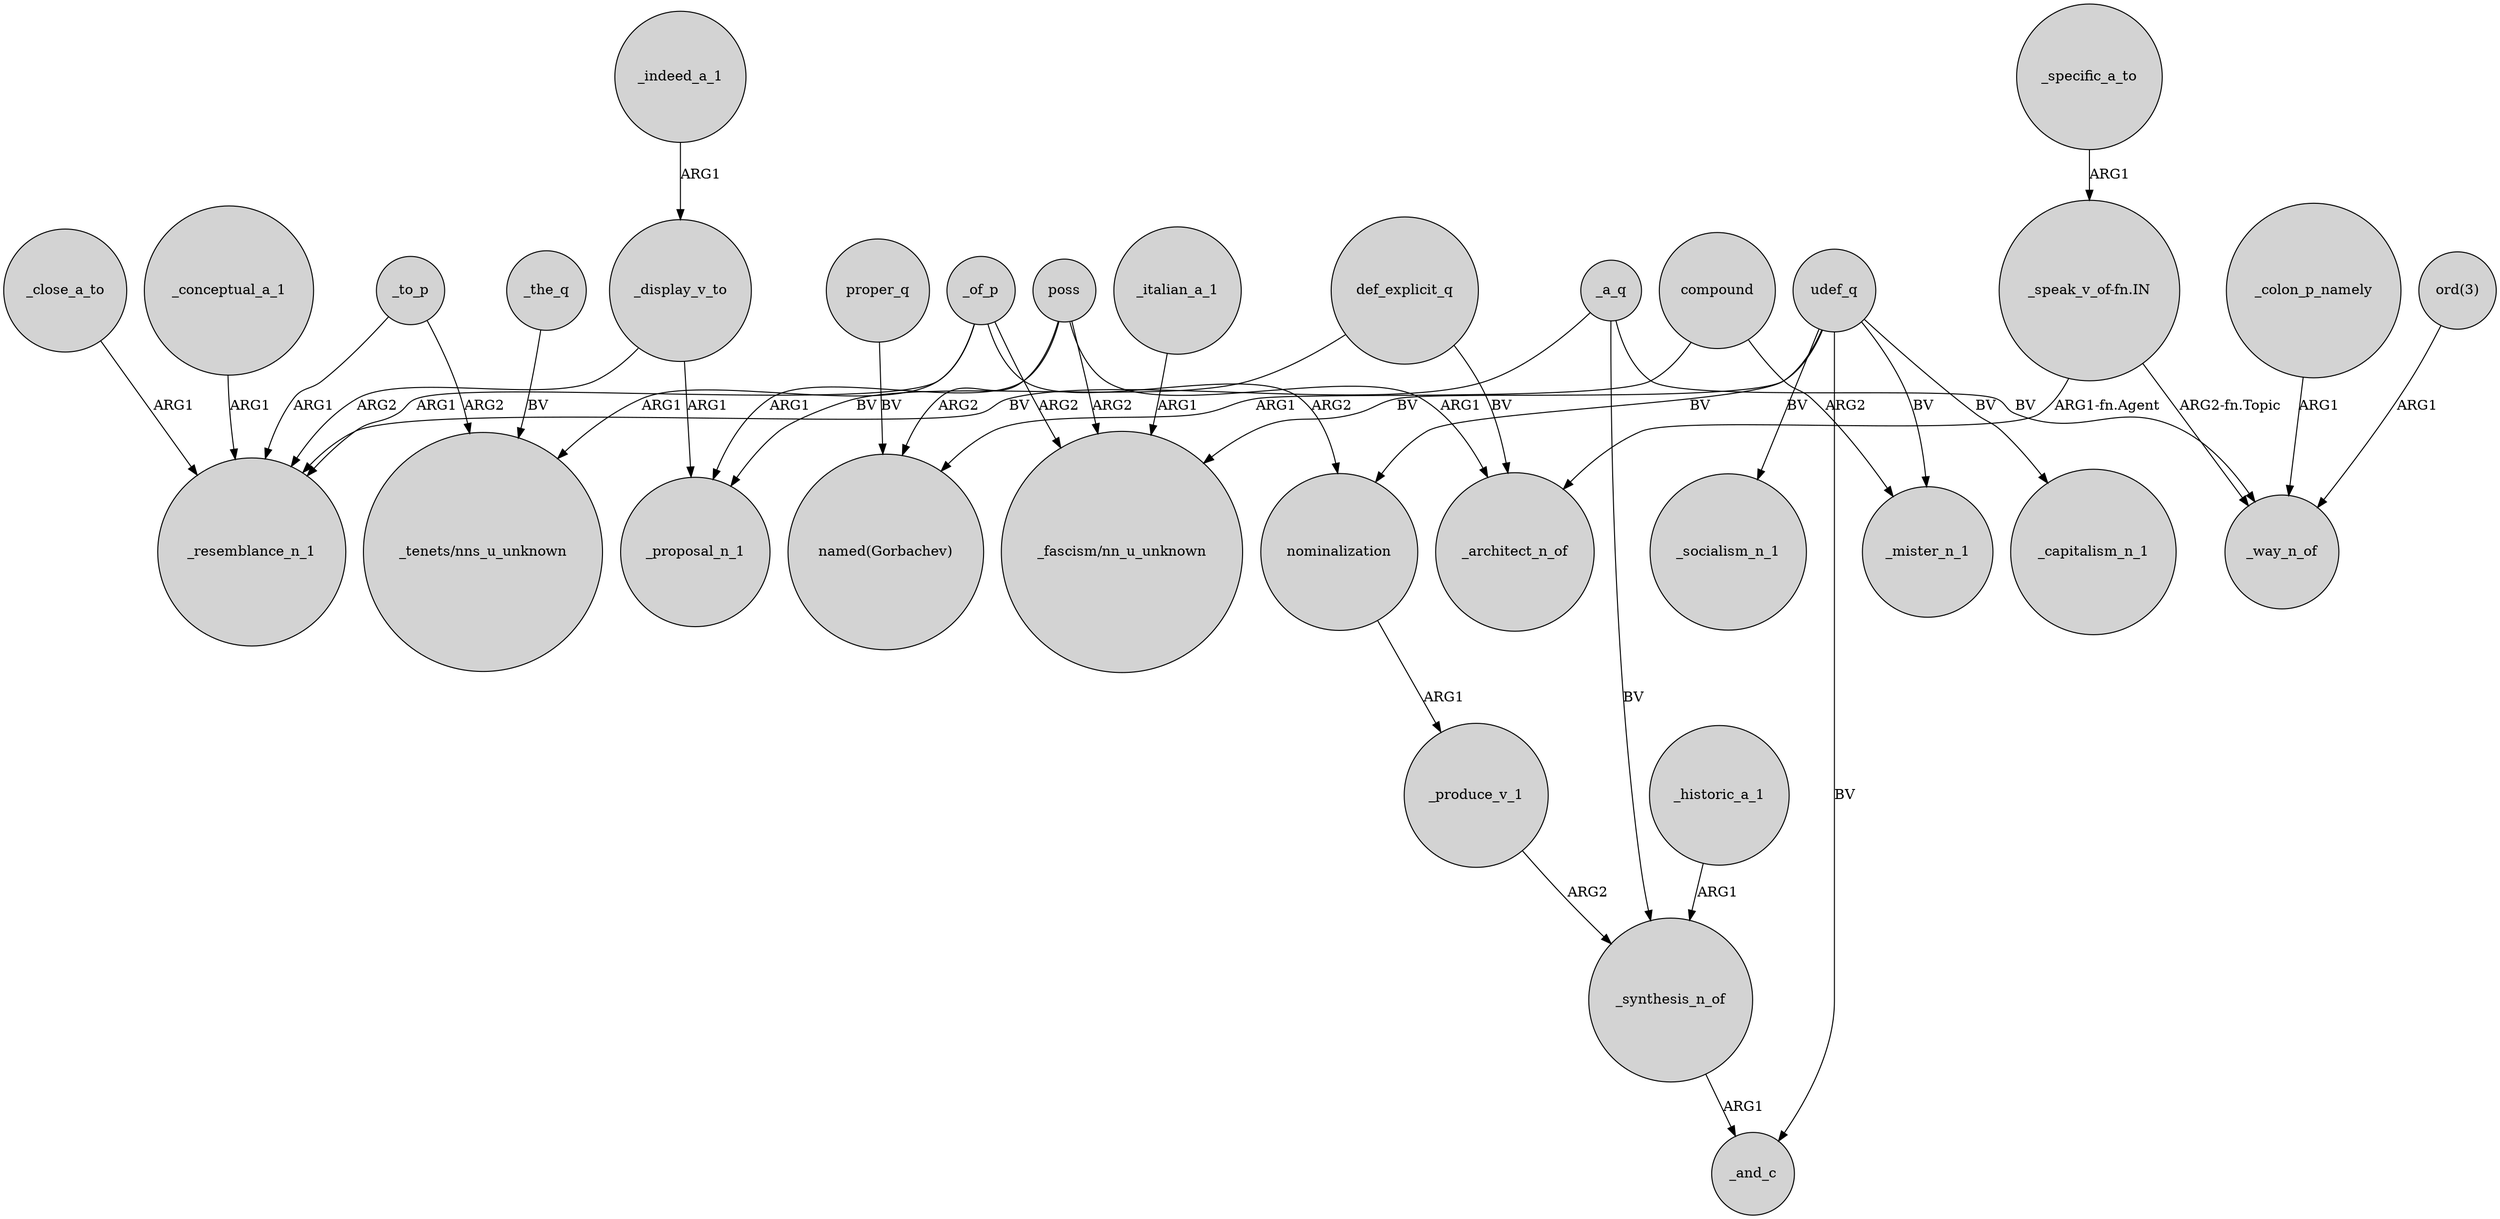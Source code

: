 digraph {
	node [shape=circle style=filled]
	_of_p -> _resemblance_n_1 [label=ARG1]
	poss -> "named(Gorbachev)" [label=ARG2]
	_to_p -> _resemblance_n_1 [label=ARG1]
	"_speak_v_of-fn.IN" -> _way_n_of [label="ARG2-fn.Topic"]
	_display_v_to -> _resemblance_n_1 [label=ARG2]
	compound -> _mister_n_1 [label=ARG2]
	_to_p -> "_tenets/nns_u_unknown" [label=ARG2]
	_indeed_a_1 -> _display_v_to [label=ARG1]
	udef_q -> _mister_n_1 [label=BV]
	udef_q -> _capitalism_n_1 [label=BV]
	udef_q -> _socialism_n_1 [label=BV]
	_the_q -> "_tenets/nns_u_unknown" [label=BV]
	compound -> "named(Gorbachev)" [label=ARG1]
	def_explicit_q -> _architect_n_of [label=BV]
	_colon_p_namely -> _way_n_of [label=ARG1]
	udef_q -> "_fascism/nn_u_unknown" [label=BV]
	_a_q -> _resemblance_n_1 [label=BV]
	_specific_a_to -> "_speak_v_of-fn.IN" [label=ARG1]
	_a_q -> _synthesis_n_of [label=BV]
	_produce_v_1 -> _synthesis_n_of [label=ARG2]
	poss -> _proposal_n_1 [label=ARG1]
	_italian_a_1 -> "_fascism/nn_u_unknown" [label=ARG1]
	_of_p -> "_fascism/nn_u_unknown" [label=ARG2]
	_of_p -> nominalization [label=ARG2]
	_close_a_to -> _resemblance_n_1 [label=ARG1]
	_of_p -> "_tenets/nns_u_unknown" [label=ARG1]
	udef_q -> nominalization [label=BV]
	_conceptual_a_1 -> _resemblance_n_1 [label=ARG1]
	poss -> "_fascism/nn_u_unknown" [label=ARG2]
	"_speak_v_of-fn.IN" -> _architect_n_of [label="ARG1-fn.Agent"]
	def_explicit_q -> _proposal_n_1 [label=BV]
	poss -> _architect_n_of [label=ARG1]
	_a_q -> _way_n_of [label=BV]
	nominalization -> _produce_v_1 [label=ARG1]
	_synthesis_n_of -> _and_c [label=ARG1]
	udef_q -> _and_c [label=BV]
	proper_q -> "named(Gorbachev)" [label=BV]
	_historic_a_1 -> _synthesis_n_of [label=ARG1]
	"ord(3)" -> _way_n_of [label=ARG1]
	_display_v_to -> _proposal_n_1 [label=ARG1]
}
